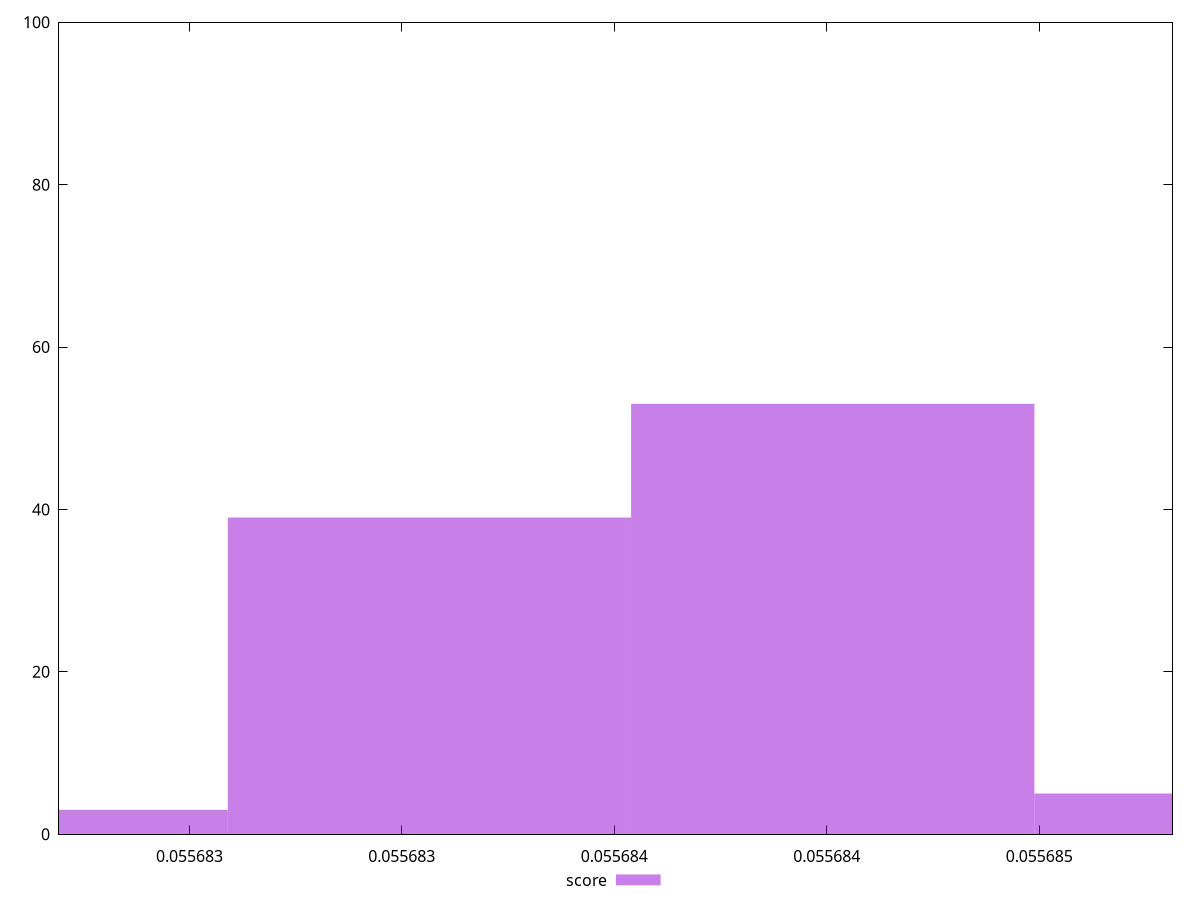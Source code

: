 reset

$score <<EOF
0.055684513961337265 53
0.055683564912116804 39
0.055685463010557726 5
0.05568261586289634 3
EOF

set key outside below
set boxwidth 9.490492204611458e-7
set xrange [0.05568269320705577:0.05568531346121225]
set yrange [0:100]
set style fill transparent solid 0.5 noborder
set terminal svg size 640, 490 enhanced background rgb 'white'
set output "report_00007_2020-12-11T15:55:29.892Z/total-byte-weight/samples/pages+cached+noexternal/score/histogram.svg"

plot $score title "score" with boxes

reset
